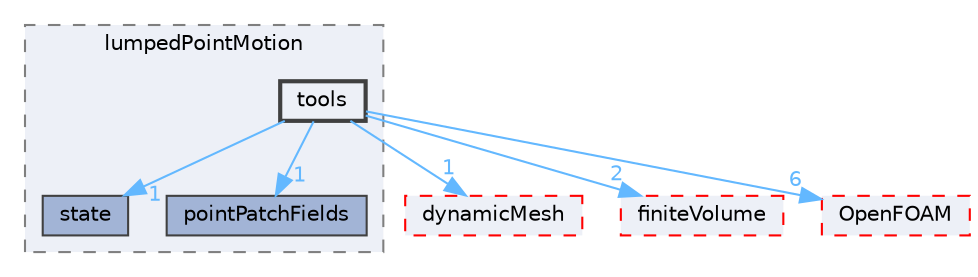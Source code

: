 digraph "src/lumpedPointMotion/tools"
{
 // LATEX_PDF_SIZE
  bgcolor="transparent";
  edge [fontname=Helvetica,fontsize=10,labelfontname=Helvetica,labelfontsize=10];
  node [fontname=Helvetica,fontsize=10,shape=box,height=0.2,width=0.4];
  compound=true
  subgraph clusterdir_f040a96d06a810e977c8591d02f7d383 {
    graph [ bgcolor="#edf0f7", pencolor="grey50", label="lumpedPointMotion", fontname=Helvetica,fontsize=10 style="filled,dashed", URL="dir_f040a96d06a810e977c8591d02f7d383.html",tooltip=""]
  dir_27389f56c7956b4c223e8ddfee5951d9 [label="state", fillcolor="#a2b4d6", color="grey25", style="filled", URL="dir_27389f56c7956b4c223e8ddfee5951d9.html",tooltip=""];
  dir_b76c63f960e99c3ea1e7baacf3268e7e [label="pointPatchFields", fillcolor="#a2b4d6", color="grey25", style="filled", URL="dir_b76c63f960e99c3ea1e7baacf3268e7e.html",tooltip=""];
  dir_20fedfda451373503d1f8d3814d90b20 [label="tools", fillcolor="#edf0f7", color="grey25", style="filled,bold", URL="dir_20fedfda451373503d1f8d3814d90b20.html",tooltip=""];
  }
  dir_63742796c427c97a292c80f7db71da36 [label="dynamicMesh", fillcolor="#edf0f7", color="red", style="filled,dashed", URL="dir_63742796c427c97a292c80f7db71da36.html",tooltip=""];
  dir_9bd15774b555cf7259a6fa18f99fe99b [label="finiteVolume", fillcolor="#edf0f7", color="red", style="filled,dashed", URL="dir_9bd15774b555cf7259a6fa18f99fe99b.html",tooltip=""];
  dir_c5473ff19b20e6ec4dfe5c310b3778a8 [label="OpenFOAM", fillcolor="#edf0f7", color="red", style="filled,dashed", URL="dir_c5473ff19b20e6ec4dfe5c310b3778a8.html",tooltip=""];
  dir_20fedfda451373503d1f8d3814d90b20->dir_27389f56c7956b4c223e8ddfee5951d9 [headlabel="1", labeldistance=1.5 headhref="dir_004068_003754.html" href="dir_004068_003754.html" color="steelblue1" fontcolor="steelblue1"];
  dir_20fedfda451373503d1f8d3814d90b20->dir_63742796c427c97a292c80f7db71da36 [headlabel="1", labeldistance=1.5 headhref="dir_004068_001086.html" href="dir_004068_001086.html" color="steelblue1" fontcolor="steelblue1"];
  dir_20fedfda451373503d1f8d3814d90b20->dir_9bd15774b555cf7259a6fa18f99fe99b [headlabel="2", labeldistance=1.5 headhref="dir_004068_001387.html" href="dir_004068_001387.html" color="steelblue1" fontcolor="steelblue1"];
  dir_20fedfda451373503d1f8d3814d90b20->dir_b76c63f960e99c3ea1e7baacf3268e7e [headlabel="1", labeldistance=1.5 headhref="dir_004068_002958.html" href="dir_004068_002958.html" color="steelblue1" fontcolor="steelblue1"];
  dir_20fedfda451373503d1f8d3814d90b20->dir_c5473ff19b20e6ec4dfe5c310b3778a8 [headlabel="6", labeldistance=1.5 headhref="dir_004068_002695.html" href="dir_004068_002695.html" color="steelblue1" fontcolor="steelblue1"];
}
